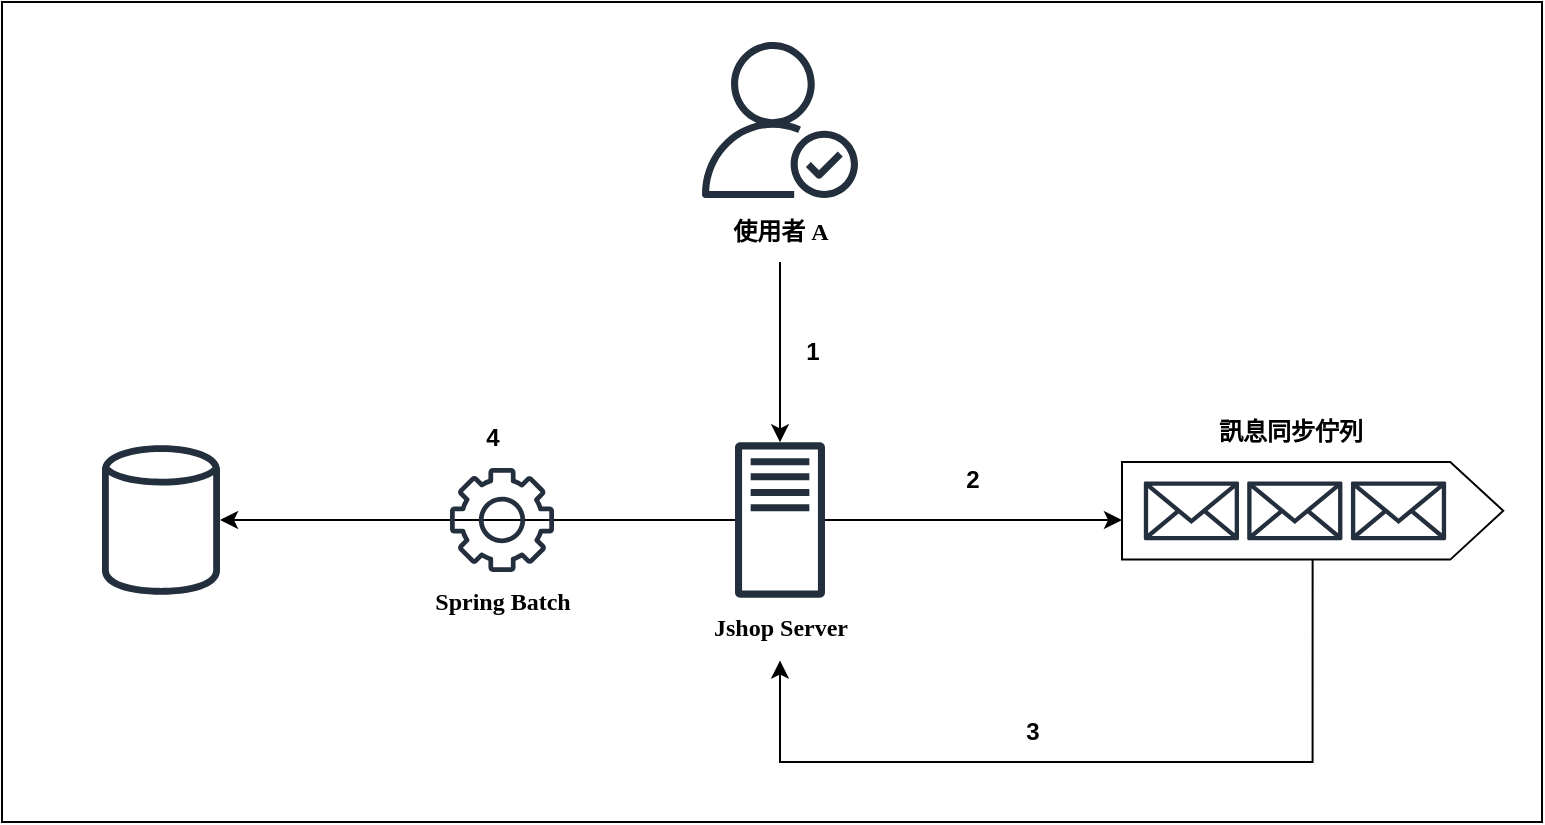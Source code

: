 <mxfile version="24.6.2" type="device">
  <diagram name="第 1 页" id="QoSk1VxCqyyqVpta2l48">
    <mxGraphModel dx="1259" dy="655" grid="1" gridSize="10" guides="1" tooltips="1" connect="1" arrows="1" fold="1" page="1" pageScale="1" pageWidth="827" pageHeight="1169" math="0" shadow="0">
      <root>
        <mxCell id="0" />
        <mxCell id="1" parent="0" />
        <mxCell id="THcAqn720dvvTDoKIieD-42" value="" style="rounded=0;whiteSpace=wrap;html=1;strokeWidth=1;" vertex="1" parent="1">
          <mxGeometry x="40" y="10" width="770" height="410" as="geometry" />
        </mxCell>
        <mxCell id="THcAqn720dvvTDoKIieD-6" value="" style="group" vertex="1" connectable="0" parent="1">
          <mxGeometry x="390" y="30" width="78" height="110" as="geometry" />
        </mxCell>
        <mxCell id="THcAqn720dvvTDoKIieD-5" value="" style="sketch=0;outlineConnect=0;fontColor=#232F3E;gradientColor=none;fillColor=#232F3D;strokeColor=none;dashed=0;verticalLabelPosition=bottom;verticalAlign=top;align=center;html=1;fontSize=12;fontStyle=0;aspect=fixed;pointerEvents=1;shape=mxgraph.aws4.authenticated_user;" vertex="1" parent="THcAqn720dvvTDoKIieD-6">
          <mxGeometry width="78" height="78" as="geometry" />
        </mxCell>
        <mxCell id="THcAqn720dvvTDoKIieD-3" value="&lt;font face=&quot;Times New Roman&quot;&gt;&lt;b&gt;使用者 A&lt;/b&gt;&lt;/font&gt;" style="text;html=1;align=center;verticalAlign=middle;resizable=0;points=[];autosize=1;strokeColor=none;fillColor=none;" vertex="1" parent="THcAqn720dvvTDoKIieD-6">
          <mxGeometry x="4" y="80" width="70" height="30" as="geometry" />
        </mxCell>
        <mxCell id="THcAqn720dvvTDoKIieD-7" value="" style="sketch=0;outlineConnect=0;fontColor=#232F3E;gradientColor=none;fillColor=#232F3D;strokeColor=none;dashed=0;verticalLabelPosition=bottom;verticalAlign=top;align=center;html=1;fontSize=12;fontStyle=0;aspect=fixed;pointerEvents=1;shape=mxgraph.aws4.generic_database;" vertex="1" parent="1">
          <mxGeometry x="90" y="230" width="59" height="78" as="geometry" />
        </mxCell>
        <mxCell id="THcAqn720dvvTDoKIieD-12" value="" style="group" vertex="1" connectable="0" parent="1">
          <mxGeometry x="384" y="230" width="90" height="108" as="geometry" />
        </mxCell>
        <mxCell id="THcAqn720dvvTDoKIieD-31" style="edgeStyle=orthogonalEdgeStyle;rounded=0;orthogonalLoop=1;jettySize=auto;html=1;" edge="1" parent="THcAqn720dvvTDoKIieD-12" source="THcAqn720dvvTDoKIieD-8">
          <mxGeometry relative="1" as="geometry">
            <mxPoint x="216" y="39" as="targetPoint" />
          </mxGeometry>
        </mxCell>
        <mxCell id="THcAqn720dvvTDoKIieD-8" value="" style="sketch=0;outlineConnect=0;fontColor=#232F3E;gradientColor=none;fillColor=#232F3D;strokeColor=none;dashed=0;verticalLabelPosition=bottom;verticalAlign=top;align=center;html=1;fontSize=12;fontStyle=0;aspect=fixed;pointerEvents=1;shape=mxgraph.aws4.traditional_server;" vertex="1" parent="THcAqn720dvvTDoKIieD-12">
          <mxGeometry x="22.5" width="45" height="78" as="geometry" />
        </mxCell>
        <mxCell id="THcAqn720dvvTDoKIieD-11" value="&lt;font face=&quot;Times New Roman&quot;&gt;&lt;b&gt;Jshop Server&lt;/b&gt;&lt;/font&gt;" style="text;html=1;align=center;verticalAlign=middle;resizable=0;points=[];autosize=1;strokeColor=none;fillColor=none;" vertex="1" parent="THcAqn720dvvTDoKIieD-12">
          <mxGeometry y="78" width="90" height="30" as="geometry" />
        </mxCell>
        <mxCell id="THcAqn720dvvTDoKIieD-23" value="" style="group" vertex="1" connectable="0" parent="1">
          <mxGeometry x="600.0" y="210" width="190.63" height="78.81" as="geometry" />
        </mxCell>
        <mxCell id="THcAqn720dvvTDoKIieD-21" value="" style="group" vertex="1" connectable="0" parent="THcAqn720dvvTDoKIieD-23">
          <mxGeometry y="30.0" width="190.63" height="48.81" as="geometry" />
        </mxCell>
        <mxCell id="THcAqn720dvvTDoKIieD-15" value="" style="shape=offPageConnector;whiteSpace=wrap;html=1;rotation=-90;size=0.139;" vertex="1" parent="THcAqn720dvvTDoKIieD-21">
          <mxGeometry x="70.91" y="-70.91" width="48.81" height="190.63" as="geometry" />
        </mxCell>
        <mxCell id="THcAqn720dvvTDoKIieD-14" value="" style="sketch=0;outlineConnect=0;fontColor=#232F3E;gradientColor=none;fillColor=#232F3D;strokeColor=none;dashed=0;verticalLabelPosition=bottom;verticalAlign=top;align=center;html=1;fontSize=12;fontStyle=0;aspect=fixed;pointerEvents=1;shape=mxgraph.aws4.email_2;" vertex="1" parent="THcAqn720dvvTDoKIieD-21">
          <mxGeometry x="10.911" y="9.455" width="47.593" height="29.898" as="geometry" />
        </mxCell>
        <mxCell id="THcAqn720dvvTDoKIieD-16" value="" style="sketch=0;outlineConnect=0;fontColor=#232F3E;gradientColor=none;fillColor=#232F3D;strokeColor=none;dashed=0;verticalLabelPosition=bottom;verticalAlign=top;align=center;html=1;fontSize=12;fontStyle=0;aspect=fixed;pointerEvents=1;shape=mxgraph.aws4.email_2;" vertex="1" parent="THcAqn720dvvTDoKIieD-21">
          <mxGeometry x="62.606" y="9.455" width="47.593" height="29.898" as="geometry" />
        </mxCell>
        <mxCell id="THcAqn720dvvTDoKIieD-17" value="" style="sketch=0;outlineConnect=0;fontColor=#232F3E;gradientColor=none;fillColor=#232F3D;strokeColor=none;dashed=0;verticalLabelPosition=bottom;verticalAlign=top;align=center;html=1;fontSize=12;fontStyle=0;aspect=fixed;pointerEvents=1;shape=mxgraph.aws4.email_2;" vertex="1" parent="THcAqn720dvvTDoKIieD-21">
          <mxGeometry x="114.471" y="9.455" width="47.593" height="29.898" as="geometry" />
        </mxCell>
        <mxCell id="THcAqn720dvvTDoKIieD-22" value="&lt;font face=&quot;Times New Roman&quot;&gt;&lt;b&gt;訊息同步佇列&lt;/b&gt;&lt;/font&gt;" style="text;html=1;align=center;verticalAlign=middle;resizable=0;points=[];autosize=1;strokeColor=none;fillColor=none;" vertex="1" parent="THcAqn720dvvTDoKIieD-23">
          <mxGeometry x="34.0" width="100" height="30" as="geometry" />
        </mxCell>
        <mxCell id="THcAqn720dvvTDoKIieD-27" style="edgeStyle=orthogonalEdgeStyle;rounded=0;orthogonalLoop=1;jettySize=auto;html=1;exitX=0.5;exitY=1;exitDx=0;exitDy=0;exitPerimeter=0;" edge="1" parent="1" source="THcAqn720dvvTDoKIieD-3" target="THcAqn720dvvTDoKIieD-8">
          <mxGeometry relative="1" as="geometry" />
        </mxCell>
        <mxCell id="THcAqn720dvvTDoKIieD-33" style="edgeStyle=orthogonalEdgeStyle;rounded=0;orthogonalLoop=1;jettySize=auto;html=1;entryX=0.5;entryY=1.043;entryDx=0;entryDy=0;entryPerimeter=0;" edge="1" parent="1" source="THcAqn720dvvTDoKIieD-15" target="THcAqn720dvvTDoKIieD-11">
          <mxGeometry relative="1" as="geometry">
            <Array as="points">
              <mxPoint x="695" y="390" />
              <mxPoint x="429" y="390" />
            </Array>
          </mxGeometry>
        </mxCell>
        <mxCell id="THcAqn720dvvTDoKIieD-35" style="edgeStyle=orthogonalEdgeStyle;rounded=0;orthogonalLoop=1;jettySize=auto;html=1;" edge="1" parent="1" source="THcAqn720dvvTDoKIieD-8" target="THcAqn720dvvTDoKIieD-7">
          <mxGeometry relative="1" as="geometry" />
        </mxCell>
        <mxCell id="THcAqn720dvvTDoKIieD-37" value="&lt;b&gt;1&lt;/b&gt;" style="text;html=1;align=center;verticalAlign=middle;resizable=0;points=[];autosize=1;strokeColor=none;fillColor=none;" vertex="1" parent="1">
          <mxGeometry x="430" y="170" width="30" height="30" as="geometry" />
        </mxCell>
        <mxCell id="THcAqn720dvvTDoKIieD-38" value="&lt;b&gt;2&lt;/b&gt;" style="text;html=1;align=center;verticalAlign=middle;resizable=0;points=[];autosize=1;strokeColor=none;fillColor=none;" vertex="1" parent="1">
          <mxGeometry x="510" y="234.4" width="30" height="30" as="geometry" />
        </mxCell>
        <mxCell id="THcAqn720dvvTDoKIieD-39" value="&lt;b&gt;3&lt;/b&gt;" style="text;html=1;align=center;verticalAlign=middle;resizable=0;points=[];autosize=1;strokeColor=none;fillColor=none;" vertex="1" parent="1">
          <mxGeometry x="540" y="360" width="30" height="30" as="geometry" />
        </mxCell>
        <mxCell id="THcAqn720dvvTDoKIieD-26" value="" style="group" vertex="1" connectable="0" parent="1">
          <mxGeometry x="260" y="243" width="75" height="82.003" as="geometry" />
        </mxCell>
        <mxCell id="THcAqn720dvvTDoKIieD-34" value="" style="group" vertex="1" connectable="0" parent="THcAqn720dvvTDoKIieD-26">
          <mxGeometry x="-15" width="90" height="82.003" as="geometry" />
        </mxCell>
        <mxCell id="THcAqn720dvvTDoKIieD-25" value="&lt;font face=&quot;Times New Roman&quot;&gt;&lt;b&gt;Spring Batch&lt;/b&gt;&lt;/font&gt;" style="text;html=1;align=center;verticalAlign=middle;resizable=0;points=[];autosize=1;strokeColor=none;fillColor=none;" vertex="1" parent="THcAqn720dvvTDoKIieD-34">
          <mxGeometry y="52.003" width="90" height="30" as="geometry" />
        </mxCell>
        <mxCell id="THcAqn720dvvTDoKIieD-24" value="" style="sketch=0;outlineConnect=0;fontColor=#232F3E;gradientColor=none;fillColor=#232F3D;strokeColor=none;dashed=0;verticalLabelPosition=bottom;verticalAlign=top;align=center;html=1;fontSize=12;fontStyle=0;aspect=fixed;pointerEvents=1;shape=mxgraph.aws4.gear;" vertex="1" parent="THcAqn720dvvTDoKIieD-34">
          <mxGeometry x="19" width="52" height="52" as="geometry" />
        </mxCell>
        <mxCell id="THcAqn720dvvTDoKIieD-41" value="&lt;b&gt;4&lt;/b&gt;" style="text;html=1;align=center;verticalAlign=middle;resizable=0;points=[];autosize=1;strokeColor=none;fillColor=none;" vertex="1" parent="1">
          <mxGeometry x="270" y="213" width="30" height="30" as="geometry" />
        </mxCell>
      </root>
    </mxGraphModel>
  </diagram>
</mxfile>
